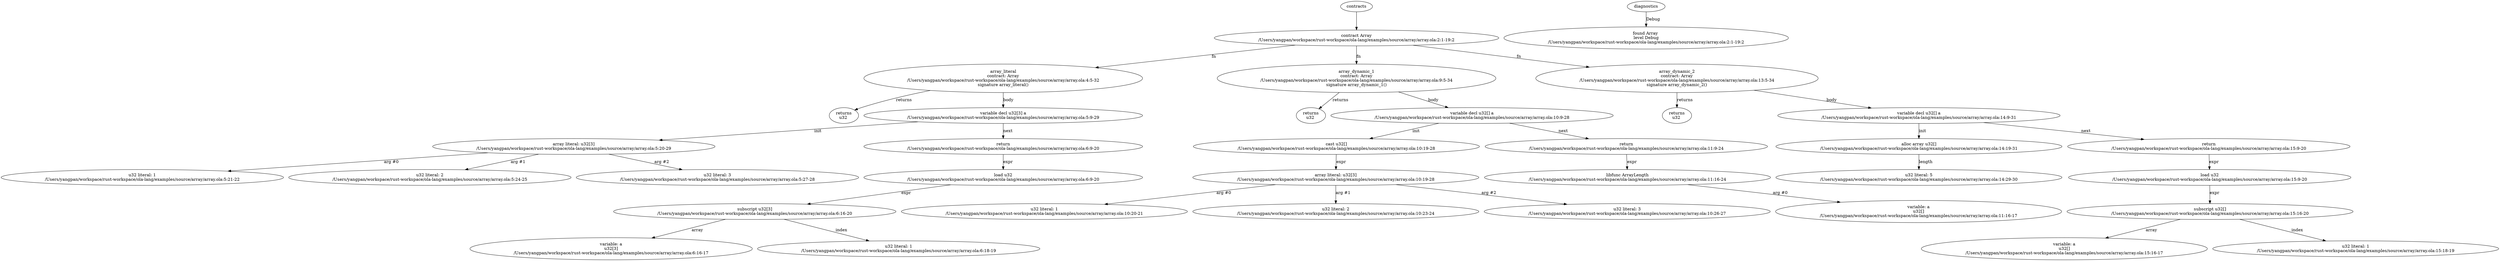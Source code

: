 strict digraph "/Users/yangpan/workspace/rust-workspace/ola-lang/examples/source/array/array.ola" {
	contract [label="contract Array\n/Users/yangpan/workspace/rust-workspace/ola-lang/examples/source/array/array.ola:2:1-19:2"]
	array_literal [label="array_literal\ncontract: Array\n/Users/yangpan/workspace/rust-workspace/ola-lang/examples/source/array/array.ola:4:5-32\nsignature array_literal()"]
	returns [label="returns\nu32 "]
	var_decl [label="variable decl u32[3] a\n/Users/yangpan/workspace/rust-workspace/ola-lang/examples/source/array/array.ola:5:9-29"]
	array_literal_5 [label="array literal: u32[3]\n/Users/yangpan/workspace/rust-workspace/ola-lang/examples/source/array/array.ola:5:20-29"]
	number_literal [label="u32 literal: 1\n/Users/yangpan/workspace/rust-workspace/ola-lang/examples/source/array/array.ola:5:21-22"]
	number_literal_7 [label="u32 literal: 2\n/Users/yangpan/workspace/rust-workspace/ola-lang/examples/source/array/array.ola:5:24-25"]
	number_literal_8 [label="u32 literal: 3\n/Users/yangpan/workspace/rust-workspace/ola-lang/examples/source/array/array.ola:5:27-28"]
	return [label="return\n/Users/yangpan/workspace/rust-workspace/ola-lang/examples/source/array/array.ola:6:9-20"]
	load [label="load u32\n/Users/yangpan/workspace/rust-workspace/ola-lang/examples/source/array/array.ola:6:9-20"]
	subscript [label="subscript u32[3]\n/Users/yangpan/workspace/rust-workspace/ola-lang/examples/source/array/array.ola:6:16-20"]
	variable [label="variable: a\nu32[3]\n/Users/yangpan/workspace/rust-workspace/ola-lang/examples/source/array/array.ola:6:16-17"]
	number_literal_13 [label="u32 literal: 1\n/Users/yangpan/workspace/rust-workspace/ola-lang/examples/source/array/array.ola:6:18-19"]
	array_dynamic_1 [label="array_dynamic_1\ncontract: Array\n/Users/yangpan/workspace/rust-workspace/ola-lang/examples/source/array/array.ola:9:5-34\nsignature array_dynamic_1()"]
	returns_15 [label="returns\nu32 "]
	var_decl_16 [label="variable decl u32[] a\n/Users/yangpan/workspace/rust-workspace/ola-lang/examples/source/array/array.ola:10:9-28"]
	cast [label="cast u32[]\n/Users/yangpan/workspace/rust-workspace/ola-lang/examples/source/array/array.ola:10:19-28"]
	array_literal_18 [label="array literal: u32[3]\n/Users/yangpan/workspace/rust-workspace/ola-lang/examples/source/array/array.ola:10:19-28"]
	number_literal_19 [label="u32 literal: 1\n/Users/yangpan/workspace/rust-workspace/ola-lang/examples/source/array/array.ola:10:20-21"]
	number_literal_20 [label="u32 literal: 2\n/Users/yangpan/workspace/rust-workspace/ola-lang/examples/source/array/array.ola:10:23-24"]
	number_literal_21 [label="u32 literal: 3\n/Users/yangpan/workspace/rust-workspace/ola-lang/examples/source/array/array.ola:10:26-27"]
	return_22 [label="return\n/Users/yangpan/workspace/rust-workspace/ola-lang/examples/source/array/array.ola:11:9-24"]
	libfunc [label="libfunc ArrayLength\n/Users/yangpan/workspace/rust-workspace/ola-lang/examples/source/array/array.ola:11:16-24"]
	variable_24 [label="variable: a\nu32[]\n/Users/yangpan/workspace/rust-workspace/ola-lang/examples/source/array/array.ola:11:16-17"]
	array_dynamic_2 [label="array_dynamic_2\ncontract: Array\n/Users/yangpan/workspace/rust-workspace/ola-lang/examples/source/array/array.ola:13:5-34\nsignature array_dynamic_2()"]
	returns_26 [label="returns\nu32 "]
	var_decl_27 [label="variable decl u32[] a\n/Users/yangpan/workspace/rust-workspace/ola-lang/examples/source/array/array.ola:14:9-31"]
	alloc_array [label="alloc array u32[]\n/Users/yangpan/workspace/rust-workspace/ola-lang/examples/source/array/array.ola:14:19-31"]
	number_literal_29 [label="u32 literal: 5\n/Users/yangpan/workspace/rust-workspace/ola-lang/examples/source/array/array.ola:14:29-30"]
	return_30 [label="return\n/Users/yangpan/workspace/rust-workspace/ola-lang/examples/source/array/array.ola:15:9-20"]
	load_31 [label="load u32\n/Users/yangpan/workspace/rust-workspace/ola-lang/examples/source/array/array.ola:15:9-20"]
	subscript_32 [label="subscript u32[]\n/Users/yangpan/workspace/rust-workspace/ola-lang/examples/source/array/array.ola:15:16-20"]
	variable_33 [label="variable: a\nu32[]\n/Users/yangpan/workspace/rust-workspace/ola-lang/examples/source/array/array.ola:15:16-17"]
	number_literal_34 [label="u32 literal: 1\n/Users/yangpan/workspace/rust-workspace/ola-lang/examples/source/array/array.ola:15:18-19"]
	diagnostic [label="found Array \nlevel Debug\n/Users/yangpan/workspace/rust-workspace/ola-lang/examples/source/array/array.ola:2:1-19:2"]
	contracts -> contract
	contract -> array_literal [label="fn"]
	array_literal -> returns [label="returns"]
	array_literal -> var_decl [label="body"]
	var_decl -> array_literal_5 [label="init"]
	array_literal_5 -> number_literal [label="arg #0"]
	array_literal_5 -> number_literal_7 [label="arg #1"]
	array_literal_5 -> number_literal_8 [label="arg #2"]
	var_decl -> return [label="next"]
	return -> load [label="expr"]
	load -> subscript [label="expr"]
	subscript -> variable [label="array"]
	subscript -> number_literal_13 [label="index"]
	contract -> array_dynamic_1 [label="fn"]
	array_dynamic_1 -> returns_15 [label="returns"]
	array_dynamic_1 -> var_decl_16 [label="body"]
	var_decl_16 -> cast [label="init"]
	cast -> array_literal_18 [label="expr"]
	array_literal_18 -> number_literal_19 [label="arg #0"]
	array_literal_18 -> number_literal_20 [label="arg #1"]
	array_literal_18 -> number_literal_21 [label="arg #2"]
	var_decl_16 -> return_22 [label="next"]
	return_22 -> libfunc [label="expr"]
	libfunc -> variable_24 [label="arg #0"]
	contract -> array_dynamic_2 [label="fn"]
	array_dynamic_2 -> returns_26 [label="returns"]
	array_dynamic_2 -> var_decl_27 [label="body"]
	var_decl_27 -> alloc_array [label="init"]
	alloc_array -> number_literal_29 [label="length"]
	var_decl_27 -> return_30 [label="next"]
	return_30 -> load_31 [label="expr"]
	load_31 -> subscript_32 [label="expr"]
	subscript_32 -> variable_33 [label="array"]
	subscript_32 -> number_literal_34 [label="index"]
	diagnostics -> diagnostic [label="Debug"]
}
